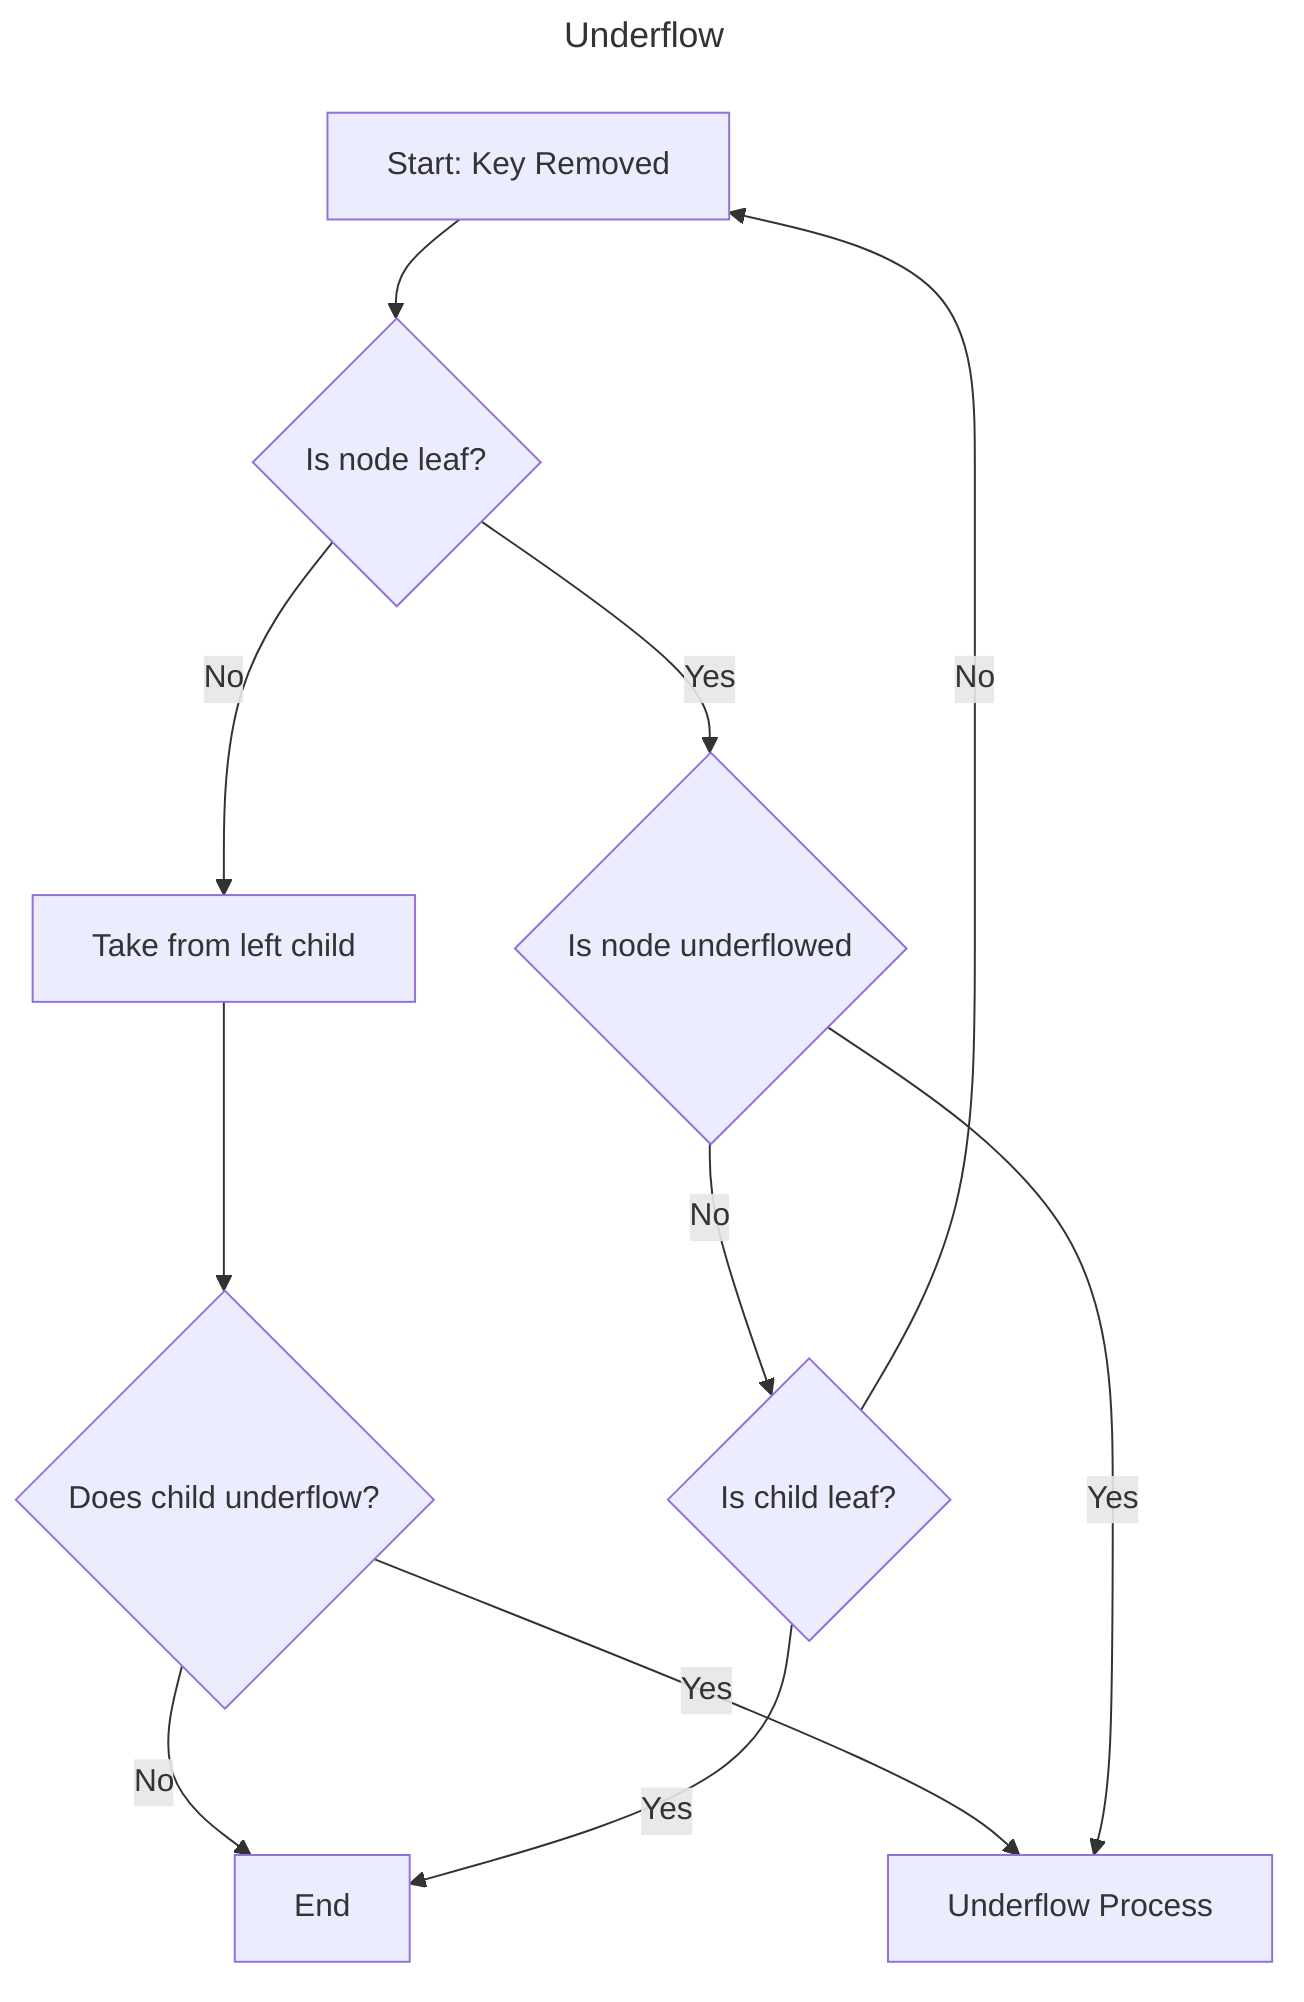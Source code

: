 ---
title: Underflow
---
flowchart
Start[Start: Key Removed] --> A{Is node leaf?}
A -- Yes --> B{Is node underflowed}
A -- No --> C[Take from left child] --> D{Does child underflow?}
D -- Yes --> Underflow
D -- No --> End
B -- No --> E{Is child leaf?}
E -- Yes --> End
E -- No --> Start
B -- Yes --> Underflow

End[End]
Underflow[Underflow Process]